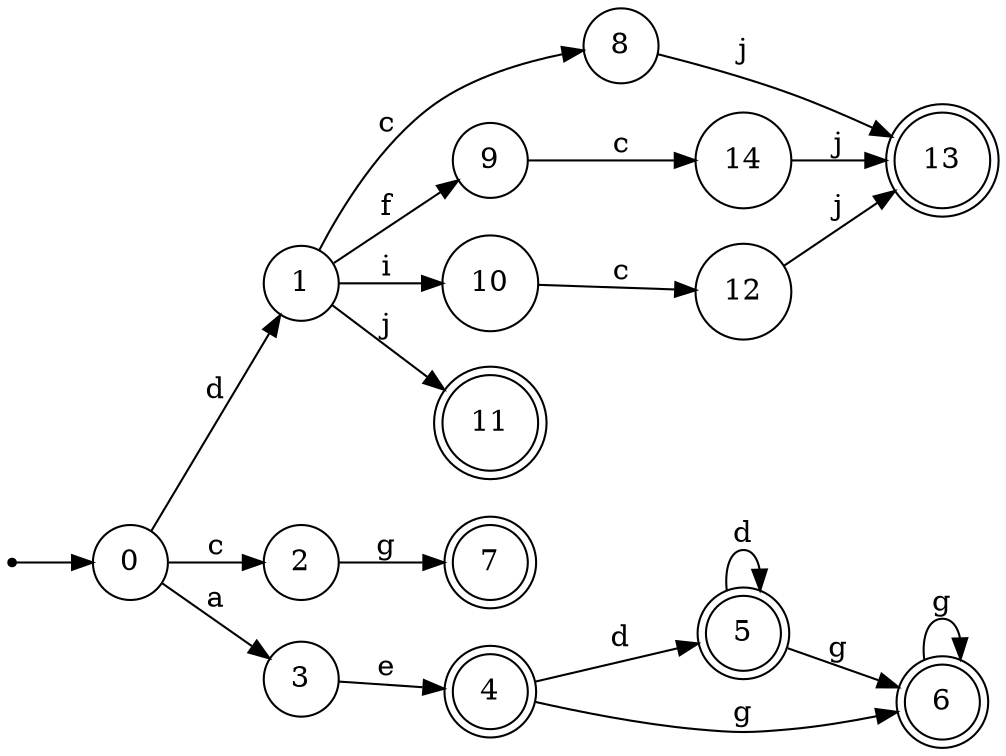 digraph finite_state_machine {
rankdir=LR;
size="20,20";
node [shape = point]; "dummy0"
node [shape = circle]; "0";
"dummy0" -> "0";
node [shape = circle]; "1";
node [shape = circle]; "2";
node [shape = circle]; "3";
node [shape = doublecircle]; "4";node [shape = doublecircle]; "5";node [shape = doublecircle]; "6";node [shape = doublecircle]; "7";node [shape = circle]; "8";
node [shape = circle]; "9";
node [shape = circle]; "10";
node [shape = doublecircle]; "11";node [shape = circle]; "12";
node [shape = doublecircle]; "13";node [shape = circle]; "14";
"0" -> "1" [label = "d"];
 "0" -> "2" [label = "c"];
 "0" -> "3" [label = "a"];
 "3" -> "4" [label = "e"];
 "4" -> "5" [label = "d"];
 "4" -> "6" [label = "g"];
 "6" -> "6" [label = "g"];
 "5" -> "5" [label = "d"];
 "5" -> "6" [label = "g"];
 "2" -> "7" [label = "g"];
 "1" -> "8" [label = "c"];
 "1" -> "9" [label = "f"];
 "1" -> "10" [label = "i"];
 "1" -> "11" [label = "j"];
 "10" -> "12" [label = "c"];
 "12" -> "13" [label = "j"];
 "9" -> "14" [label = "c"];
 "14" -> "13" [label = "j"];
 "8" -> "13" [label = "j"];
 }
